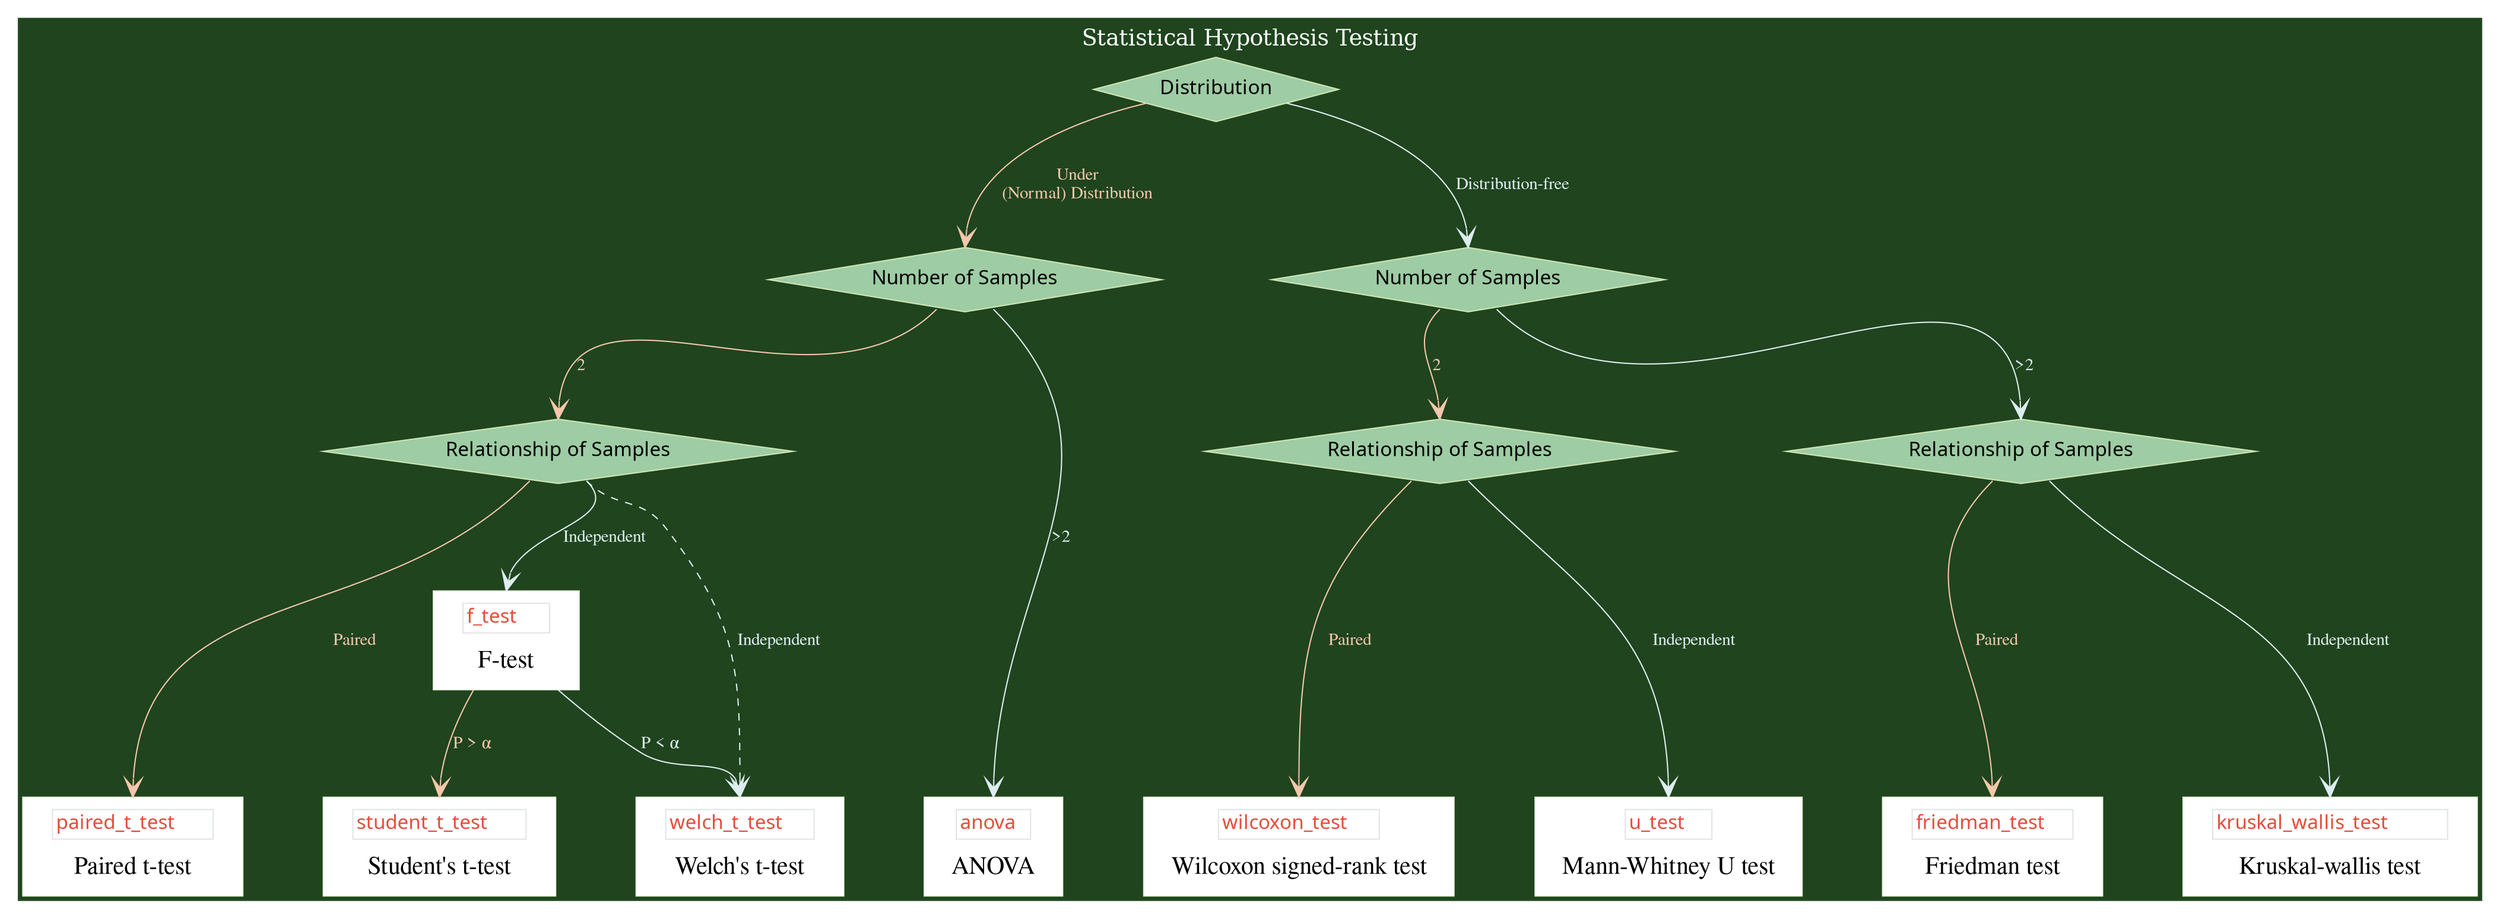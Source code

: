 digraph RAMPreprocessingGraph {
    graph [
        charset   = "UTF-8";
        label     = "Statistical Hypothesis Testing",
        labelloc  = "t",
        labeljust = "c",
        bgcolor   = "#1f441e",
        fontcolor = "white",
        fontsize  = 18,
        style     = "filled",
        rankdir   = TB,
        margin    = 0.2,
        ranksep   = 1.0,
        nodesep   = 0.9,
        layout    = "dot",
        compound = true,
    ];

    node [
        shape     = diamond,
        style     = "solid,filled",
        fontsize  = 16,
        fontcolor = 6,
        fontname  = "fantasy",
        color     = "#cee6b4",
        fillcolor = "#9ecca4",
        fixedsize = false,
        margin    = "0.05",
    ];
    
    distribution          [label="Distribution"];
    numSamples1           [label="Number of Samples"];
    numSamples2           [label="Number of Samples"];
    sampleRelationships11 [label="Relationship of Samples"];
    sampleRelationships21 [label="Relationship of Samples"];
    sampleRelationships22 [label="Relationship of Samples"];

    node [
        shape     = rect,
        style     = "solid,filled",
        fontsize  = 20,
        fontcolor = 6,
        fontname  = "times",
        color     = "#cee6b4",
        fillcolor = "#fff5b7",
        fixedsize = false,
        margin    = "0",
    ];

    f_test              [label = <<table border="0" cellspacing="10" bgcolor="white"><tr><td></td><td port="varname" align="left" border="1" color="#e1e4e5" bgcolor="white" width="70"  fixedsize="true"><font point-size="16" face="monaco" color="#e74c3c">f_test</font></td><td></td></tr><tr><td colspan="3" port="location"><font face="times">F-test</font></td></tr></table>>]
    paired_t_test       [label = <<table border="0" cellspacing="10" bgcolor="white"><tr><td></td><td port="varname" align="left" border="1" color="#e1e4e5" bgcolor="white" width="130" fixedsize="true"><font point-size="16" face="monaco" color="#e74c3c">paired_t_test</font></td><td></td></tr><tr><td colspan="3" port="location"><font face="times">Paired t-test</font></td></tr></table>>]
    student_t_test      [label = <<table border="0" cellspacing="10" bgcolor="white"><tr><td></td><td port="varname" align="left" border="1" color="#e1e4e5" bgcolor="white" width="140" fixedsize="true"><font point-size="16" face="monaco" color="#e74c3c">student_t_test</font></td><td></td></tr><tr><td colspan="3" port="location"><font face="times">Student's t-test</font></td></tr></table>>]
    welch_t_test        [label = <<table border="0" cellspacing="10" bgcolor="white"><tr><td></td><td port="varname" align="left" border="1" color="#e1e4e5" bgcolor="white" width="120" fixedsize="true"><font point-size="16" face="monaco" color="#e74c3c">welch_t_test</font></td><td></td></tr><tr><td colspan="3" port="location"><font face="times">Welch's t-test</font></td></tr></table>>]
    anova               [label = <<table border="0" cellspacing="10" bgcolor="white"><tr><td></td><td port="varname" align="left" border="1" color="#e1e4e5" bgcolor="white" width="60"  fixedsize="true"><font point-size="16" face="monaco" color="#e74c3c">anova</font></td><td></td></tr><tr><td colspan="3" port="location"><font face="times">ANOVA</font></td></tr></table>>]
    wilcoxon_test       [label = <<table border="0" cellspacing="10" bgcolor="white"><tr><td></td><td port="varname" align="left" border="1" color="#e1e4e5" bgcolor="white" width="130" fixedsize="true"><font point-size="16" face="monaco" color="#e74c3c">wilcoxon_test</font></td><td></td></tr><tr><td colspan="3" port="location"><font face="times">Wilcoxon signed-rank test</font></td></tr></table>>]
    u_test              [label = <<table border="0" cellspacing="10" bgcolor="white"><tr><td></td><td port="varname" align="left" border="1" color="#e1e4e5" bgcolor="white" width="70"  fixedsize="true"><font point-size="16" face="monaco" color="#e74c3c">u_test</font></td><td></td></tr><tr><td colspan="3" port="location"><font face="times">Mann-Whitney U test</font></td></tr></table>>]
    friedman_test       [label = <<table border="0" cellspacing="10" bgcolor="white"><tr><td></td><td port="varname" align="left" border="1" color="#e1e4e5" bgcolor="white" width="130" fixedsize="true"><font point-size="16" face="monaco" color="#e74c3c">friedman_test</font></td><td></td></tr><tr><td colspan="3" port="location"><font face="times">Friedman test</font></td></tr></table>>]
    kruskal_wallis_test [label = <<table border="0" cellspacing="10" bgcolor="white"><tr><td></td><td port="varname" align="left" border="1" color="#e1e4e5" bgcolor="white" width="190" fixedsize="true"><font point-size="16" face="monaco" color="#e74c3c">kruskal_wallis_test</font></td><td></td></tr><tr><td colspan="3" port="location"><font face="times">Kruskal-wallis test</font></td></tr></table>>]       
   
    edge [
        style         = solid,
        fontsize      = 14,
        fontname      = "times",
        fontcolor     = white,
        color         = white,
        labelfloat    = false,
        arrowhead     = vee,
        headport      = n,
        arrowsize     = 1.5,
    ];

    subgraph cluster_1 {
        label     = "Parametric Test";
        labelloc  = "t";
        labeljust = "c";
        fillcolor = "#89898989";
        fontcolor = "#ffd56b";
        margin    = 20;
        distribution -> numSamples1 [label="Under\n(Normal) Distribution" color="#f4c7ab" fontcolor="#f4c7ab"];
        numSamples1 -> sampleRelationships11 [label="2" tailport=sw color="#f4c7ab" fontcolor="#f4c7ab"];

        subgraph cluster_11{
            label     = "Two-Sample Test";
            sampleRelationships11 -> paired_t_test [label="Paired"      tailport=sw color="#f4c7ab" fontcolor="#f4c7ab"];
            sampleRelationships11 -> welch_t_test  [label="Independent" tailport=se color="#deedf0" fontcolor="#deedf0"style="dashed"];
            sampleRelationships11 -> f_test        [label="Independent" tailport=se color="#deedf0" fontcolor="#deedf0"];
            f_test -> student_t_test [label="P > &#945;" color="#f4c7ab" fontcolor="#f4c7ab"];
            f_test -> welch_t_test   [label="P < &#945;" color="#deedf0" fontcolor="#deedf0"];
        }
        subgraph cluster_12{
            label = "Multiple-Sample Test"
            numSamples1 -> anova [label=">2" tailport=se color="#deedf0" fontcolor="#deedf0"];
        }
    };

    subgraph cluster_2 {
        label     = "Parametric Test";
        labelloc  = "t";
        labeljust = "c";
        fillcolor = "#89898989";
        fontcolor = "#ffd56b";
        margin    = 20;
        distribution -> numSamples2 [label="Distribution-free" color="#deedf0" fontcolor="#deedf0"];
        numSamples2 -> sampleRelationships21 [label="2"  tailport=sw color="#f4c7ab" fontcolor="#f4c7ab"];
        numSamples2 -> sampleRelationships22 [label=">2" tailport=se color="#deedf0" fontcolor="#deedf0"];

        subgraph cluster_21{
            label     = "Two-Sample Test";
            sampleRelationships21 -> wilcoxon_test [label="Paired"      tailport=sw color="#f4c7ab" fontcolor="#f4c7ab"];
            sampleRelationships21 -> u_test        [label="Independent" tailport=se color="#deedf0" fontcolor="#deedf0"];
        }
        subgraph cluster_22{
            label = "Multiple-Sample Test"
            sampleRelationships22 -> friedman_test       [label="Paired"      tailport=sw color="#f4c7ab" fontcolor="#f4c7ab"];
            sampleRelationships22 -> kruskal_wallis_test [label="Independent" tailport=se color="#deedf0" fontcolor="#deedf0"];
        }
    };
    {rank=same; distribution;}
    {rank=same; numSamples1; numSamples2;}
    {rank=same; sampleRelationships11; sampleRelationships21; sampleRelationships22;}
    {rank=same; f_test;}
    {rank=same; paired_t_test; student_t_test; welch_t_test; anova; wilcoxon_test; u_test; friedman_test; kruskal_wallis_test}
}